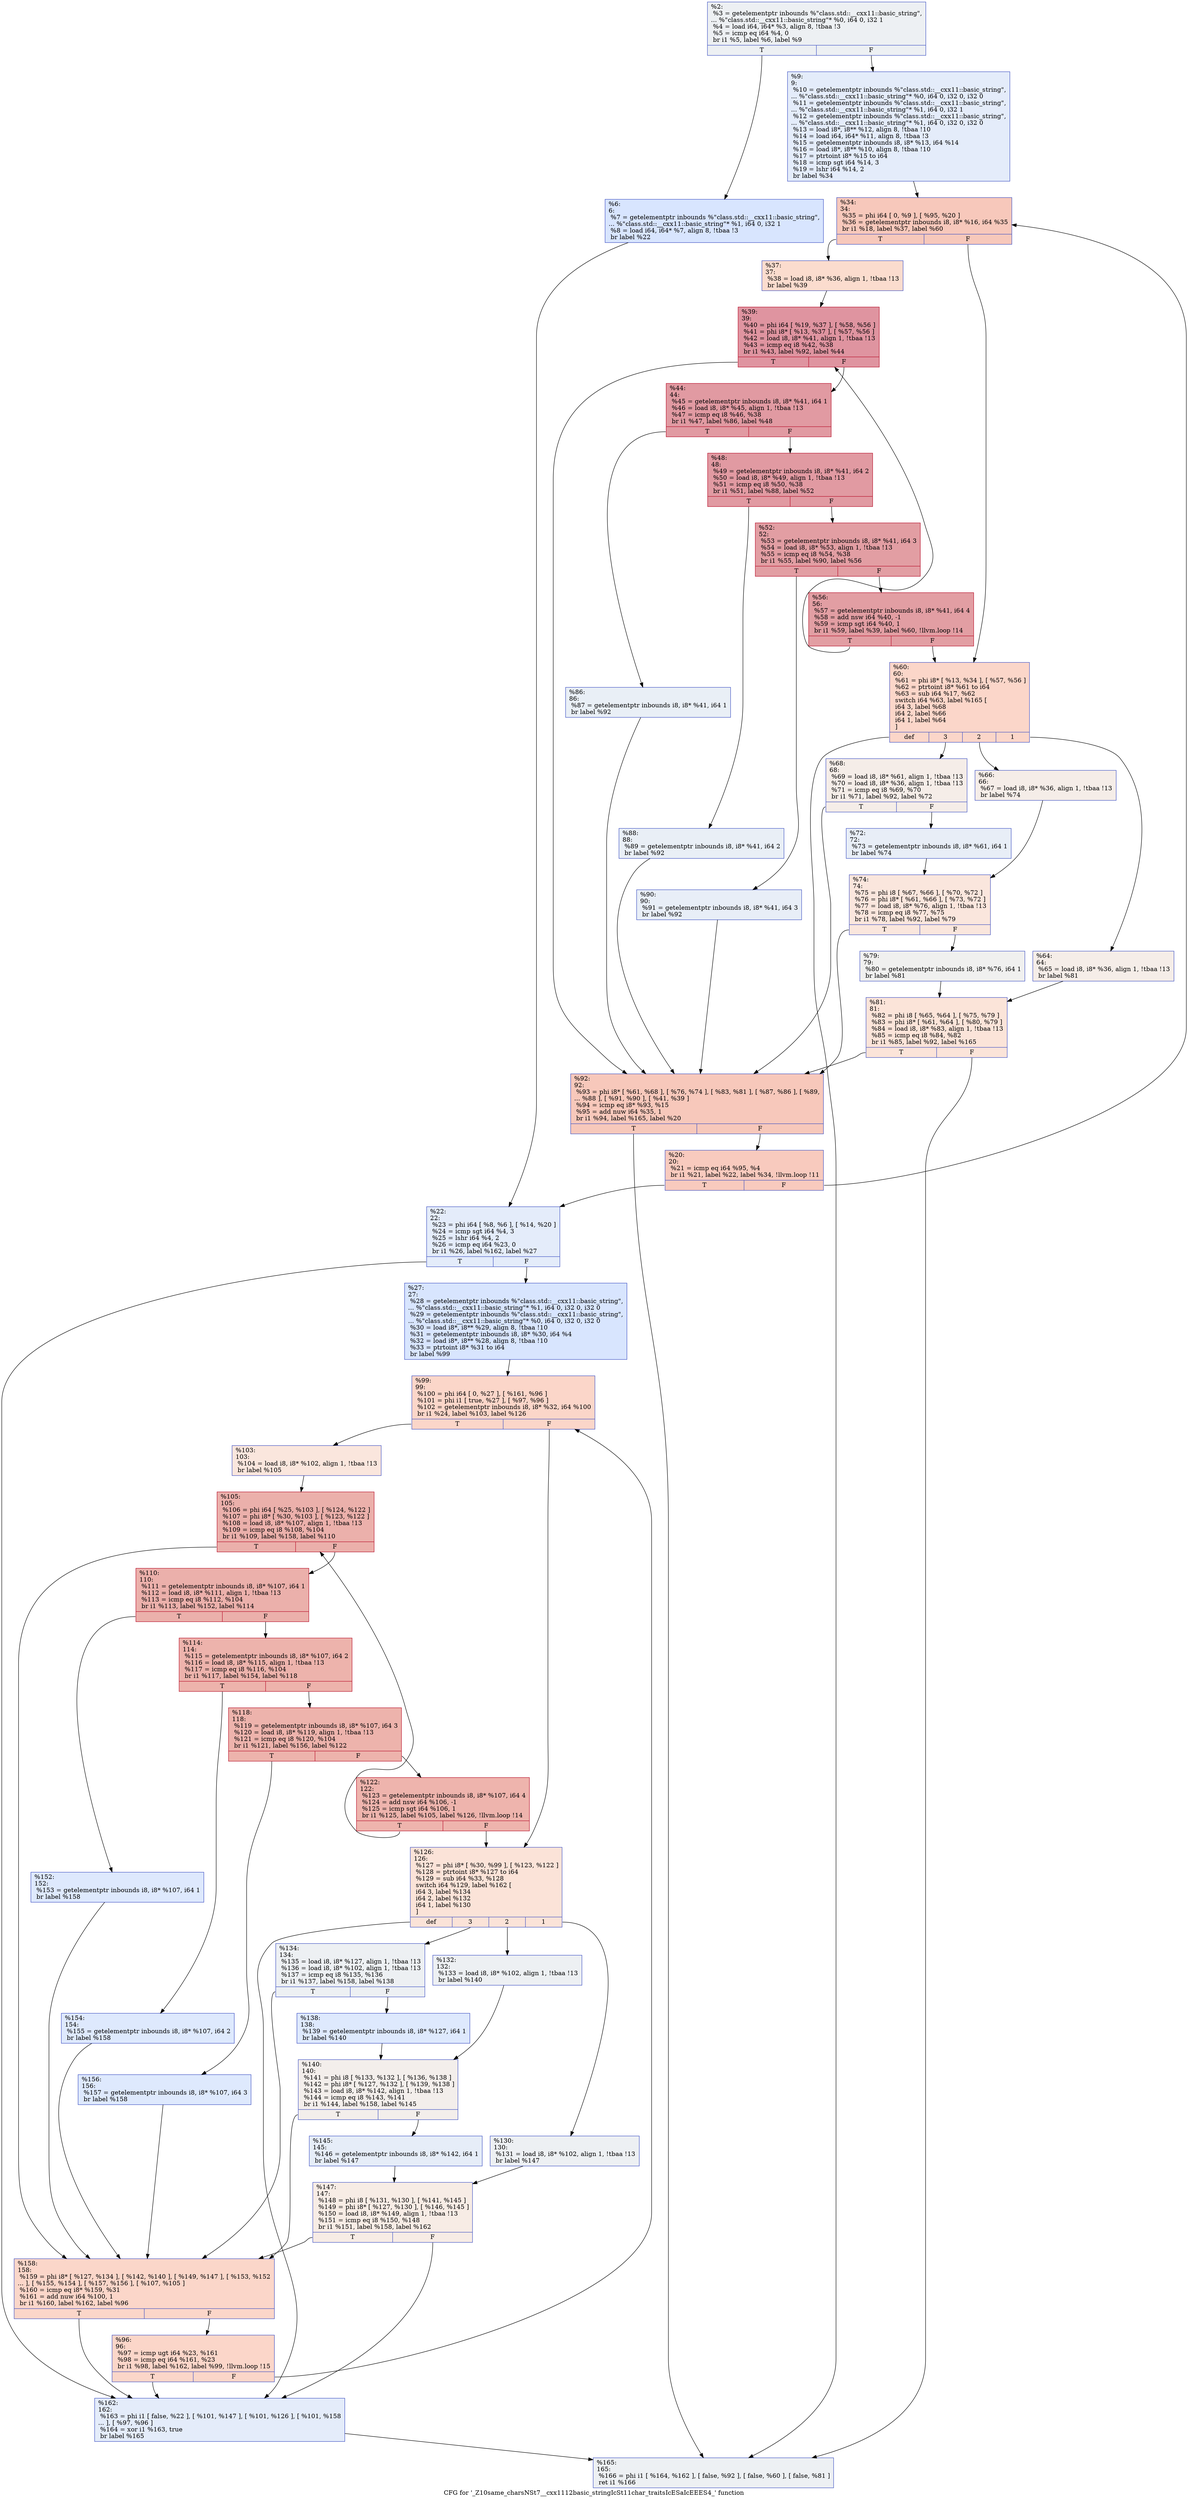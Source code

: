 digraph "CFG for '_Z10same_charsNSt7__cxx1112basic_stringIcSt11char_traitsIcESaIcEEES4_' function" {
	label="CFG for '_Z10same_charsNSt7__cxx1112basic_stringIcSt11char_traitsIcESaIcEEES4_' function";

	Node0x55fbb22d4010 [shape=record,color="#3d50c3ff", style=filled, fillcolor="#d6dce470",label="{%2:\l  %3 = getelementptr inbounds %\"class.std::__cxx11::basic_string\",\l... %\"class.std::__cxx11::basic_string\"* %0, i64 0, i32 1\l  %4 = load i64, i64* %3, align 8, !tbaa !3\l  %5 = icmp eq i64 %4, 0\l  br i1 %5, label %6, label %9\l|{<s0>T|<s1>F}}"];
	Node0x55fbb22d4010:s0 -> Node0x55fbb22d60b0;
	Node0x55fbb22d4010:s1 -> Node0x55fbb22d6140;
	Node0x55fbb22d60b0 [shape=record,color="#3d50c3ff", style=filled, fillcolor="#a7c5fe70",label="{%6:\l6:                                                \l  %7 = getelementptr inbounds %\"class.std::__cxx11::basic_string\",\l... %\"class.std::__cxx11::basic_string\"* %1, i64 0, i32 1\l  %8 = load i64, i64* %7, align 8, !tbaa !3\l  br label %22\l}"];
	Node0x55fbb22d60b0 -> Node0x55fbb22d5fd0;
	Node0x55fbb22d6140 [shape=record,color="#3d50c3ff", style=filled, fillcolor="#c1d4f470",label="{%9:\l9:                                                \l  %10 = getelementptr inbounds %\"class.std::__cxx11::basic_string\",\l... %\"class.std::__cxx11::basic_string\"* %0, i64 0, i32 0, i32 0\l  %11 = getelementptr inbounds %\"class.std::__cxx11::basic_string\",\l... %\"class.std::__cxx11::basic_string\"* %1, i64 0, i32 1\l  %12 = getelementptr inbounds %\"class.std::__cxx11::basic_string\",\l... %\"class.std::__cxx11::basic_string\"* %1, i64 0, i32 0, i32 0\l  %13 = load i8*, i8** %12, align 8, !tbaa !10\l  %14 = load i64, i64* %11, align 8, !tbaa !3\l  %15 = getelementptr inbounds i8, i8* %13, i64 %14\l  %16 = load i8*, i8** %10, align 8, !tbaa !10\l  %17 = ptrtoint i8* %15 to i64\l  %18 = icmp sgt i64 %14, 3\l  %19 = lshr i64 %14, 2\l  br label %34\l}"];
	Node0x55fbb22d6140 -> Node0x55fbb22d75a0;
	Node0x55fbb22d76a0 [shape=record,color="#3d50c3ff", style=filled, fillcolor="#ef886b70",label="{%20:\l20:                                               \l  %21 = icmp eq i64 %95, %4\l  br i1 %21, label %22, label %34, !llvm.loop !11\l|{<s0>T|<s1>F}}"];
	Node0x55fbb22d76a0:s0 -> Node0x55fbb22d5fd0;
	Node0x55fbb22d76a0:s1 -> Node0x55fbb22d75a0;
	Node0x55fbb22d5fd0 [shape=record,color="#3d50c3ff", style=filled, fillcolor="#c1d4f470",label="{%22:\l22:                                               \l  %23 = phi i64 [ %8, %6 ], [ %14, %20 ]\l  %24 = icmp sgt i64 %4, 3\l  %25 = lshr i64 %4, 2\l  %26 = icmp eq i64 %23, 0\l  br i1 %26, label %162, label %27\l|{<s0>T|<s1>F}}"];
	Node0x55fbb22d5fd0:s0 -> Node0x55fbb22d7c20;
	Node0x55fbb22d5fd0:s1 -> Node0x55fbb22d7c70;
	Node0x55fbb22d7c70 [shape=record,color="#3d50c3ff", style=filled, fillcolor="#a7c5fe70",label="{%27:\l27:                                               \l  %28 = getelementptr inbounds %\"class.std::__cxx11::basic_string\",\l... %\"class.std::__cxx11::basic_string\"* %1, i64 0, i32 0, i32 0\l  %29 = getelementptr inbounds %\"class.std::__cxx11::basic_string\",\l... %\"class.std::__cxx11::basic_string\"* %0, i64 0, i32 0, i32 0\l  %30 = load i8*, i8** %29, align 8, !tbaa !10\l  %31 = getelementptr inbounds i8, i8* %30, i64 %4\l  %32 = load i8*, i8** %28, align 8, !tbaa !10\l  %33 = ptrtoint i8* %31 to i64\l  br label %99\l}"];
	Node0x55fbb22d7c70 -> Node0x55fbb22d81b0;
	Node0x55fbb22d75a0 [shape=record,color="#3d50c3ff", style=filled, fillcolor="#ed836670",label="{%34:\l34:                                               \l  %35 = phi i64 [ 0, %9 ], [ %95, %20 ]\l  %36 = getelementptr inbounds i8, i8* %16, i64 %35\l  br i1 %18, label %37, label %60\l|{<s0>T|<s1>F}}"];
	Node0x55fbb22d75a0:s0 -> Node0x55fbb22d83c0;
	Node0x55fbb22d75a0:s1 -> Node0x55fbb22d8410;
	Node0x55fbb22d83c0 [shape=record,color="#3d50c3ff", style=filled, fillcolor="#f7af9170",label="{%37:\l37:                                               \l  %38 = load i8, i8* %36, align 1, !tbaa !13\l  br label %39\l}"];
	Node0x55fbb22d83c0 -> Node0x55fbb22d86a0;
	Node0x55fbb22d86a0 [shape=record,color="#b70d28ff", style=filled, fillcolor="#b70d2870",label="{%39:\l39:                                               \l  %40 = phi i64 [ %19, %37 ], [ %58, %56 ]\l  %41 = phi i8* [ %13, %37 ], [ %57, %56 ]\l  %42 = load i8, i8* %41, align 1, !tbaa !13\l  %43 = icmp eq i8 %42, %38\l  br i1 %43, label %92, label %44\l|{<s0>T|<s1>F}}"];
	Node0x55fbb22d86a0:s0 -> Node0x55fbb22d9140;
	Node0x55fbb22d86a0:s1 -> Node0x55fbb22d91d0;
	Node0x55fbb22d91d0 [shape=record,color="#b70d28ff", style=filled, fillcolor="#bb1b2c70",label="{%44:\l44:                                               \l  %45 = getelementptr inbounds i8, i8* %41, i64 1\l  %46 = load i8, i8* %45, align 1, !tbaa !13\l  %47 = icmp eq i8 %46, %38\l  br i1 %47, label %86, label %48\l|{<s0>T|<s1>F}}"];
	Node0x55fbb22d91d0:s0 -> Node0x55fbb22d94e0;
	Node0x55fbb22d91d0:s1 -> Node0x55fbb22d9530;
	Node0x55fbb22d9530 [shape=record,color="#b70d28ff", style=filled, fillcolor="#bb1b2c70",label="{%48:\l48:                                               \l  %49 = getelementptr inbounds i8, i8* %41, i64 2\l  %50 = load i8, i8* %49, align 1, !tbaa !13\l  %51 = icmp eq i8 %50, %38\l  br i1 %51, label %88, label %52\l|{<s0>T|<s1>F}}"];
	Node0x55fbb22d9530:s0 -> Node0x55fbb22d9810;
	Node0x55fbb22d9530:s1 -> Node0x55fbb22d9860;
	Node0x55fbb22d9860 [shape=record,color="#b70d28ff", style=filled, fillcolor="#be242e70",label="{%52:\l52:                                               \l  %53 = getelementptr inbounds i8, i8* %41, i64 3\l  %54 = load i8, i8* %53, align 1, !tbaa !13\l  %55 = icmp eq i8 %54, %38\l  br i1 %55, label %90, label %56\l|{<s0>T|<s1>F}}"];
	Node0x55fbb22d9860:s0 -> Node0x55fbb22d9b40;
	Node0x55fbb22d9860:s1 -> Node0x55fbb22d87d0;
	Node0x55fbb22d87d0 [shape=record,color="#b70d28ff", style=filled, fillcolor="#be242e70",label="{%56:\l56:                                               \l  %57 = getelementptr inbounds i8, i8* %41, i64 4\l  %58 = add nsw i64 %40, -1\l  %59 = icmp sgt i64 %40, 1\l  br i1 %59, label %39, label %60, !llvm.loop !14\l|{<s0>T|<s1>F}}"];
	Node0x55fbb22d87d0:s0 -> Node0x55fbb22d86a0;
	Node0x55fbb22d87d0:s1 -> Node0x55fbb22d8410;
	Node0x55fbb22d8410 [shape=record,color="#3d50c3ff", style=filled, fillcolor="#f6a38570",label="{%60:\l60:                                               \l  %61 = phi i8* [ %13, %34 ], [ %57, %56 ]\l  %62 = ptrtoint i8* %61 to i64\l  %63 = sub i64 %17, %62\l  switch i64 %63, label %165 [\l    i64 3, label %68\l    i64 2, label %66\l    i64 1, label %64\l  ]\l|{<s0>def|<s1>3|<s2>2|<s3>1}}"];
	Node0x55fbb22d8410:s0 -> Node0x55fbb22da130;
	Node0x55fbb22d8410:s1 -> Node0x55fbb22da180;
	Node0x55fbb22d8410:s2 -> Node0x55fbb22da1d0;
	Node0x55fbb22d8410:s3 -> Node0x55fbb22da260;
	Node0x55fbb22da260 [shape=record,color="#3d50c3ff", style=filled, fillcolor="#e8d6cc70",label="{%64:\l64:                                               \l  %65 = load i8, i8* %36, align 1, !tbaa !13\l  br label %81\l}"];
	Node0x55fbb22da260 -> Node0x55fbb22da7c0;
	Node0x55fbb22da1d0 [shape=record,color="#3d50c3ff", style=filled, fillcolor="#e8d6cc70",label="{%66:\l66:                                               \l  %67 = load i8, i8* %36, align 1, !tbaa !13\l  br label %74\l}"];
	Node0x55fbb22da1d0 -> Node0x55fbb22da8f0;
	Node0x55fbb22da180 [shape=record,color="#3d50c3ff", style=filled, fillcolor="#e8d6cc70",label="{%68:\l68:                                               \l  %69 = load i8, i8* %61, align 1, !tbaa !13\l  %70 = load i8, i8* %36, align 1, !tbaa !13\l  %71 = icmp eq i8 %69, %70\l  br i1 %71, label %92, label %72\l|{<s0>T|<s1>F}}"];
	Node0x55fbb22da180:s0 -> Node0x55fbb22d9140;
	Node0x55fbb22da180:s1 -> Node0x55fbb22dab20;
	Node0x55fbb22dab20 [shape=record,color="#3d50c3ff", style=filled, fillcolor="#cbd8ee70",label="{%72:\l72:                                               \l  %73 = getelementptr inbounds i8, i8* %61, i64 1\l  br label %74\l}"];
	Node0x55fbb22dab20 -> Node0x55fbb22da8f0;
	Node0x55fbb22da8f0 [shape=record,color="#3d50c3ff", style=filled, fillcolor="#f3c7b170",label="{%74:\l74:                                               \l  %75 = phi i8 [ %67, %66 ], [ %70, %72 ]\l  %76 = phi i8* [ %61, %66 ], [ %73, %72 ]\l  %77 = load i8, i8* %76, align 1, !tbaa !13\l  %78 = icmp eq i8 %77, %75\l  br i1 %78, label %92, label %79\l|{<s0>T|<s1>F}}"];
	Node0x55fbb22da8f0:s0 -> Node0x55fbb22d9140;
	Node0x55fbb22da8f0:s1 -> Node0x55fbb22daf90;
	Node0x55fbb22daf90 [shape=record,color="#3d50c3ff", style=filled, fillcolor="#dedcdb70",label="{%79:\l79:                                               \l  %80 = getelementptr inbounds i8, i8* %76, i64 1\l  br label %81\l}"];
	Node0x55fbb22daf90 -> Node0x55fbb22da7c0;
	Node0x55fbb22da7c0 [shape=record,color="#3d50c3ff", style=filled, fillcolor="#f5c1a970",label="{%81:\l81:                                               \l  %82 = phi i8 [ %65, %64 ], [ %75, %79 ]\l  %83 = phi i8* [ %61, %64 ], [ %80, %79 ]\l  %84 = load i8, i8* %83, align 1, !tbaa !13\l  %85 = icmp eq i8 %84, %82\l  br i1 %85, label %92, label %165\l|{<s0>T|<s1>F}}"];
	Node0x55fbb22da7c0:s0 -> Node0x55fbb22d9140;
	Node0x55fbb22da7c0:s1 -> Node0x55fbb22da130;
	Node0x55fbb22d94e0 [shape=record,color="#3d50c3ff", style=filled, fillcolor="#cedaeb70",label="{%86:\l86:                                               \l  %87 = getelementptr inbounds i8, i8* %41, i64 1\l  br label %92\l}"];
	Node0x55fbb22d94e0 -> Node0x55fbb22d9140;
	Node0x55fbb22d9810 [shape=record,color="#3d50c3ff", style=filled, fillcolor="#cedaeb70",label="{%88:\l88:                                               \l  %89 = getelementptr inbounds i8, i8* %41, i64 2\l  br label %92\l}"];
	Node0x55fbb22d9810 -> Node0x55fbb22d9140;
	Node0x55fbb22d9b40 [shape=record,color="#3d50c3ff", style=filled, fillcolor="#cbd8ee70",label="{%90:\l90:                                               \l  %91 = getelementptr inbounds i8, i8* %41, i64 3\l  br label %92\l}"];
	Node0x55fbb22d9b40 -> Node0x55fbb22d9140;
	Node0x55fbb22d9140 [shape=record,color="#3d50c3ff", style=filled, fillcolor="#ed836670",label="{%92:\l92:                                               \l  %93 = phi i8* [ %61, %68 ], [ %76, %74 ], [ %83, %81 ], [ %87, %86 ], [ %89,\l... %88 ], [ %91, %90 ], [ %41, %39 ]\l  %94 = icmp eq i8* %93, %15\l  %95 = add nuw i64 %35, 1\l  br i1 %94, label %165, label %20\l|{<s0>T|<s1>F}}"];
	Node0x55fbb22d9140:s0 -> Node0x55fbb22da130;
	Node0x55fbb22d9140:s1 -> Node0x55fbb22d76a0;
	Node0x55fbb22dbb20 [shape=record,color="#3d50c3ff", style=filled, fillcolor="#f6a38570",label="{%96:\l96:                                               \l  %97 = icmp ugt i64 %23, %161\l  %98 = icmp eq i64 %161, %23\l  br i1 %98, label %162, label %99, !llvm.loop !15\l|{<s0>T|<s1>F}}"];
	Node0x55fbb22dbb20:s0 -> Node0x55fbb22d7c20;
	Node0x55fbb22dbb20:s1 -> Node0x55fbb22d81b0;
	Node0x55fbb22d81b0 [shape=record,color="#3d50c3ff", style=filled, fillcolor="#f6a38570",label="{%99:\l99:                                               \l  %100 = phi i64 [ 0, %27 ], [ %161, %96 ]\l  %101 = phi i1 [ true, %27 ], [ %97, %96 ]\l  %102 = getelementptr inbounds i8, i8* %32, i64 %100\l  br i1 %24, label %103, label %126\l|{<s0>T|<s1>F}}"];
	Node0x55fbb22d81b0:s0 -> Node0x55fbb22dbfe0;
	Node0x55fbb22d81b0:s1 -> Node0x55fbb22dc030;
	Node0x55fbb22dbfe0 [shape=record,color="#3d50c3ff", style=filled, fillcolor="#f3c7b170",label="{%103:\l103:                                              \l  %104 = load i8, i8* %102, align 1, !tbaa !13\l  br label %105\l}"];
	Node0x55fbb22dbfe0 -> Node0x55fbb22dc1a0;
	Node0x55fbb22dc1a0 [shape=record,color="#b70d28ff", style=filled, fillcolor="#d24b4070",label="{%105:\l105:                                              \l  %106 = phi i64 [ %25, %103 ], [ %124, %122 ]\l  %107 = phi i8* [ %30, %103 ], [ %123, %122 ]\l  %108 = load i8, i8* %107, align 1, !tbaa !13\l  %109 = icmp eq i8 %108, %104\l  br i1 %109, label %158, label %110\l|{<s0>T|<s1>F}}"];
	Node0x55fbb22dc1a0:s0 -> Node0x55fbb22dc570;
	Node0x55fbb22dc1a0:s1 -> Node0x55fbb22dc5c0;
	Node0x55fbb22dc5c0 [shape=record,color="#b70d28ff", style=filled, fillcolor="#d24b4070",label="{%110:\l110:                                              \l  %111 = getelementptr inbounds i8, i8* %107, i64 1\l  %112 = load i8, i8* %111, align 1, !tbaa !13\l  %113 = icmp eq i8 %112, %104\l  br i1 %113, label %152, label %114\l|{<s0>T|<s1>F}}"];
	Node0x55fbb22dc5c0:s0 -> Node0x55fbb22dc860;
	Node0x55fbb22dc5c0:s1 -> Node0x55fbb22dc8b0;
	Node0x55fbb22dc8b0 [shape=record,color="#b70d28ff", style=filled, fillcolor="#d6524470",label="{%114:\l114:                                              \l  %115 = getelementptr inbounds i8, i8* %107, i64 2\l  %116 = load i8, i8* %115, align 1, !tbaa !13\l  %117 = icmp eq i8 %116, %104\l  br i1 %117, label %154, label %118\l|{<s0>T|<s1>F}}"];
	Node0x55fbb22dc8b0:s0 -> Node0x55fbb22dcb90;
	Node0x55fbb22dc8b0:s1 -> Node0x55fbb22dcbe0;
	Node0x55fbb22dcbe0 [shape=record,color="#b70d28ff", style=filled, fillcolor="#d6524470",label="{%118:\l118:                                              \l  %119 = getelementptr inbounds i8, i8* %107, i64 3\l  %120 = load i8, i8* %119, align 1, !tbaa !13\l  %121 = icmp eq i8 %120, %104\l  br i1 %121, label %156, label %122\l|{<s0>T|<s1>F}}"];
	Node0x55fbb22dcbe0:s0 -> Node0x55fbb22dcec0;
	Node0x55fbb22dcbe0:s1 -> Node0x55fbb22dc290;
	Node0x55fbb22dc290 [shape=record,color="#b70d28ff", style=filled, fillcolor="#d8564670",label="{%122:\l122:                                              \l  %123 = getelementptr inbounds i8, i8* %107, i64 4\l  %124 = add nsw i64 %106, -1\l  %125 = icmp sgt i64 %106, 1\l  br i1 %125, label %105, label %126, !llvm.loop !14\l|{<s0>T|<s1>F}}"];
	Node0x55fbb22dc290:s0 -> Node0x55fbb22dc1a0;
	Node0x55fbb22dc290:s1 -> Node0x55fbb22dc030;
	Node0x55fbb22dc030 [shape=record,color="#3d50c3ff", style=filled, fillcolor="#f6bfa670",label="{%126:\l126:                                              \l  %127 = phi i8* [ %30, %99 ], [ %123, %122 ]\l  %128 = ptrtoint i8* %127 to i64\l  %129 = sub i64 %33, %128\l  switch i64 %129, label %162 [\l    i64 3, label %134\l    i64 2, label %132\l    i64 1, label %130\l  ]\l|{<s0>def|<s1>3|<s2>2|<s3>1}}"];
	Node0x55fbb22dc030:s0 -> Node0x55fbb22d7c20;
	Node0x55fbb22dc030:s1 -> Node0x55fbb22de200;
	Node0x55fbb22dc030:s2 -> Node0x55fbb22de250;
	Node0x55fbb22dc030:s3 -> Node0x55fbb22de2a0;
	Node0x55fbb22de2a0 [shape=record,color="#3d50c3ff", style=filled, fillcolor="#d6dce470",label="{%130:\l130:                                              \l  %131 = load i8, i8* %102, align 1, !tbaa !13\l  br label %147\l}"];
	Node0x55fbb22de2a0 -> Node0x55fbb22de4c0;
	Node0x55fbb22de250 [shape=record,color="#3d50c3ff", style=filled, fillcolor="#d6dce470",label="{%132:\l132:                                              \l  %133 = load i8, i8* %102, align 1, !tbaa !13\l  br label %140\l}"];
	Node0x55fbb22de250 -> Node0x55fbb22de5f0;
	Node0x55fbb22de200 [shape=record,color="#3d50c3ff", style=filled, fillcolor="#d6dce470",label="{%134:\l134:                                              \l  %135 = load i8, i8* %127, align 1, !tbaa !13\l  %136 = load i8, i8* %102, align 1, !tbaa !13\l  %137 = icmp eq i8 %135, %136\l  br i1 %137, label %158, label %138\l|{<s0>T|<s1>F}}"];
	Node0x55fbb22de200:s0 -> Node0x55fbb22dc570;
	Node0x55fbb22de200:s1 -> Node0x55fbb22de820;
	Node0x55fbb22de820 [shape=record,color="#3d50c3ff", style=filled, fillcolor="#b5cdfa70",label="{%138:\l138:                                              \l  %139 = getelementptr inbounds i8, i8* %127, i64 1\l  br label %140\l}"];
	Node0x55fbb22de820 -> Node0x55fbb22de5f0;
	Node0x55fbb22de5f0 [shape=record,color="#3d50c3ff", style=filled, fillcolor="#e5d8d170",label="{%140:\l140:                                              \l  %141 = phi i8 [ %133, %132 ], [ %136, %138 ]\l  %142 = phi i8* [ %127, %132 ], [ %139, %138 ]\l  %143 = load i8, i8* %142, align 1, !tbaa !13\l  %144 = icmp eq i8 %143, %141\l  br i1 %144, label %158, label %145\l|{<s0>T|<s1>F}}"];
	Node0x55fbb22de5f0:s0 -> Node0x55fbb22dc570;
	Node0x55fbb22de5f0:s1 -> Node0x55fbb22dec90;
	Node0x55fbb22dec90 [shape=record,color="#3d50c3ff", style=filled, fillcolor="#c7d7f070",label="{%145:\l145:                                              \l  %146 = getelementptr inbounds i8, i8* %142, i64 1\l  br label %147\l}"];
	Node0x55fbb22dec90 -> Node0x55fbb22de4c0;
	Node0x55fbb22de4c0 [shape=record,color="#3d50c3ff", style=filled, fillcolor="#ecd3c570",label="{%147:\l147:                                              \l  %148 = phi i8 [ %131, %130 ], [ %141, %145 ]\l  %149 = phi i8* [ %127, %130 ], [ %146, %145 ]\l  %150 = load i8, i8* %149, align 1, !tbaa !13\l  %151 = icmp eq i8 %150, %148\l  br i1 %151, label %158, label %162\l|{<s0>T|<s1>F}}"];
	Node0x55fbb22de4c0:s0 -> Node0x55fbb22dc570;
	Node0x55fbb22de4c0:s1 -> Node0x55fbb22d7c20;
	Node0x55fbb22dc860 [shape=record,color="#3d50c3ff", style=filled, fillcolor="#b5cdfa70",label="{%152:\l152:                                              \l  %153 = getelementptr inbounds i8, i8* %107, i64 1\l  br label %158\l}"];
	Node0x55fbb22dc860 -> Node0x55fbb22dc570;
	Node0x55fbb22dcb90 [shape=record,color="#3d50c3ff", style=filled, fillcolor="#b5cdfa70",label="{%154:\l154:                                              \l  %155 = getelementptr inbounds i8, i8* %107, i64 2\l  br label %158\l}"];
	Node0x55fbb22dcb90 -> Node0x55fbb22dc570;
	Node0x55fbb22dcec0 [shape=record,color="#3d50c3ff", style=filled, fillcolor="#b5cdfa70",label="{%156:\l156:                                              \l  %157 = getelementptr inbounds i8, i8* %107, i64 3\l  br label %158\l}"];
	Node0x55fbb22dcec0 -> Node0x55fbb22dc570;
	Node0x55fbb22dc570 [shape=record,color="#3d50c3ff", style=filled, fillcolor="#f6a38570",label="{%158:\l158:                                              \l  %159 = phi i8* [ %127, %134 ], [ %142, %140 ], [ %149, %147 ], [ %153, %152\l... ], [ %155, %154 ], [ %157, %156 ], [ %107, %105 ]\l  %160 = icmp eq i8* %159, %31\l  %161 = add nuw i64 %100, 1\l  br i1 %160, label %162, label %96\l|{<s0>T|<s1>F}}"];
	Node0x55fbb22dc570:s0 -> Node0x55fbb22d7c20;
	Node0x55fbb22dc570:s1 -> Node0x55fbb22dbb20;
	Node0x55fbb22d7c20 [shape=record,color="#3d50c3ff", style=filled, fillcolor="#c1d4f470",label="{%162:\l162:                                              \l  %163 = phi i1 [ false, %22 ], [ %101, %147 ], [ %101, %126 ], [ %101, %158\l... ], [ %97, %96 ]\l  %164 = xor i1 %163, true\l  br label %165\l}"];
	Node0x55fbb22d7c20 -> Node0x55fbb22da130;
	Node0x55fbb22da130 [shape=record,color="#3d50c3ff", style=filled, fillcolor="#d6dce470",label="{%165:\l165:                                              \l  %166 = phi i1 [ %164, %162 ], [ false, %92 ], [ false, %60 ], [ false, %81 ]\l  ret i1 %166\l}"];
}
